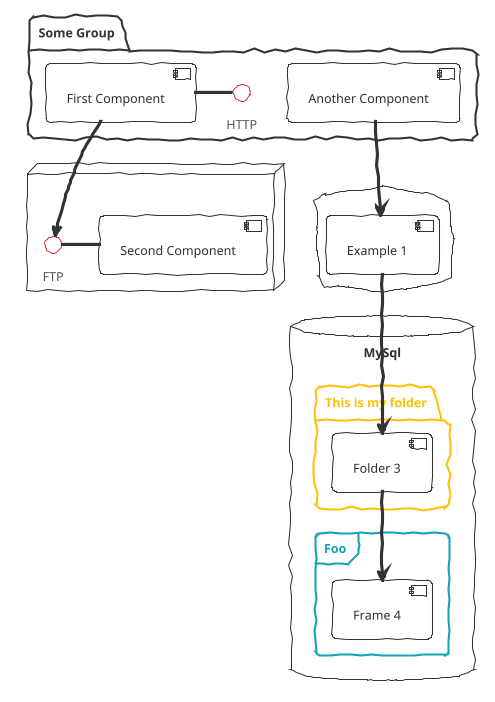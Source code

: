 ' Do not edit
' Theme Gallery
' autogenerated by script
'
@startuml
!theme sketchy-outline

package "Some Group" {
  HTTP - [First Component]
  [Another Component]
}

node "Other Groups" {
  FTP - [Second Component]
  [First Component] --> FTP
}

cloud {
  [Example 1]
}

database "MySql" {
  folder "This is my folder" {
    [Folder 3]
  }
  frame "Foo" {
    [Frame 4]
  }
}

[Another Component] --> [Example 1]
[Example 1] --> [Folder 3]
[Folder 3] --> [Frame 4]

@enduml
